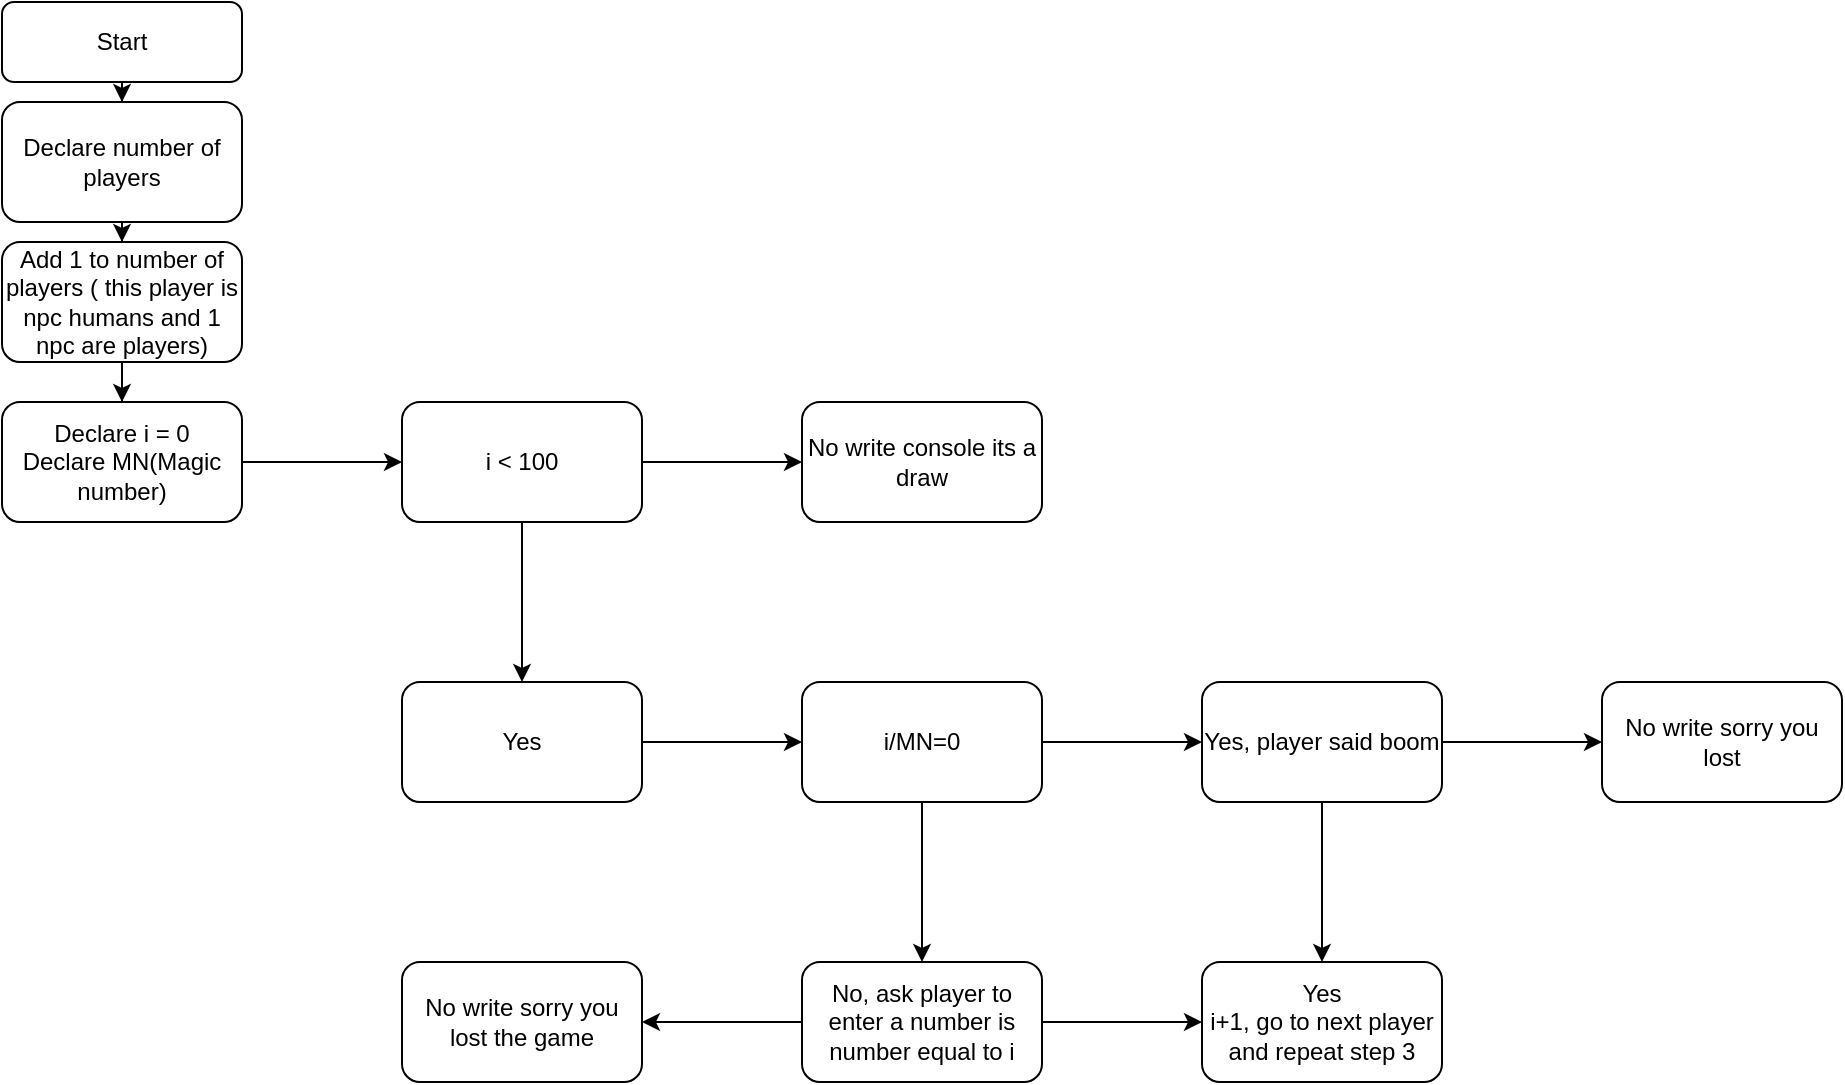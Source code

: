 <mxfile version="19.0.2" type="github">
  <diagram id="C5RBs43oDa-KdzZeNtuy" name="Page-1">
    <mxGraphModel dx="862" dy="397" grid="1" gridSize="10" guides="1" tooltips="1" connect="1" arrows="1" fold="1" page="1" pageScale="1" pageWidth="827" pageHeight="1169" math="0" shadow="0">
      <root>
        <mxCell id="WIyWlLk6GJQsqaUBKTNV-0" />
        <mxCell id="WIyWlLk6GJQsqaUBKTNV-1" parent="WIyWlLk6GJQsqaUBKTNV-0" />
        <mxCell id="StHW1D7LGM_vyT1Nr_OI-1" value="" style="edgeStyle=orthogonalEdgeStyle;rounded=0;orthogonalLoop=1;jettySize=auto;html=1;" edge="1" parent="WIyWlLk6GJQsqaUBKTNV-1" source="WIyWlLk6GJQsqaUBKTNV-3" target="StHW1D7LGM_vyT1Nr_OI-0">
          <mxGeometry relative="1" as="geometry" />
        </mxCell>
        <mxCell id="WIyWlLk6GJQsqaUBKTNV-3" value="&lt;div&gt;Start&lt;/div&gt;" style="rounded=1;whiteSpace=wrap;html=1;fontSize=12;glass=0;strokeWidth=1;shadow=0;" parent="WIyWlLk6GJQsqaUBKTNV-1" vertex="1">
          <mxGeometry x="310" y="70" width="120" height="40" as="geometry" />
        </mxCell>
        <mxCell id="StHW1D7LGM_vyT1Nr_OI-3" value="" style="edgeStyle=orthogonalEdgeStyle;rounded=0;orthogonalLoop=1;jettySize=auto;html=1;" edge="1" parent="WIyWlLk6GJQsqaUBKTNV-1" source="StHW1D7LGM_vyT1Nr_OI-0" target="StHW1D7LGM_vyT1Nr_OI-2">
          <mxGeometry relative="1" as="geometry" />
        </mxCell>
        <mxCell id="StHW1D7LGM_vyT1Nr_OI-0" value="Declare number of players" style="whiteSpace=wrap;html=1;rounded=1;glass=0;strokeWidth=1;shadow=0;" vertex="1" parent="WIyWlLk6GJQsqaUBKTNV-1">
          <mxGeometry x="310" y="120" width="120" height="60" as="geometry" />
        </mxCell>
        <mxCell id="StHW1D7LGM_vyT1Nr_OI-5" value="" style="edgeStyle=orthogonalEdgeStyle;rounded=0;orthogonalLoop=1;jettySize=auto;html=1;" edge="1" parent="WIyWlLk6GJQsqaUBKTNV-1" source="StHW1D7LGM_vyT1Nr_OI-2" target="StHW1D7LGM_vyT1Nr_OI-4">
          <mxGeometry relative="1" as="geometry" />
        </mxCell>
        <mxCell id="StHW1D7LGM_vyT1Nr_OI-2" value="Add 1 to number of players ( this player is npc humans and 1 npc are players)" style="whiteSpace=wrap;html=1;rounded=1;glass=0;strokeWidth=1;shadow=0;" vertex="1" parent="WIyWlLk6GJQsqaUBKTNV-1">
          <mxGeometry x="310" y="190" width="120" height="60" as="geometry" />
        </mxCell>
        <mxCell id="StHW1D7LGM_vyT1Nr_OI-7" value="" style="edgeStyle=orthogonalEdgeStyle;rounded=0;orthogonalLoop=1;jettySize=auto;html=1;" edge="1" parent="WIyWlLk6GJQsqaUBKTNV-1" source="StHW1D7LGM_vyT1Nr_OI-4" target="StHW1D7LGM_vyT1Nr_OI-6">
          <mxGeometry relative="1" as="geometry" />
        </mxCell>
        <mxCell id="StHW1D7LGM_vyT1Nr_OI-4" value="&lt;div&gt;Declare i = 0&lt;/div&gt;&lt;div&gt;Declare MN(Magic number)&lt;br&gt;&lt;/div&gt;" style="whiteSpace=wrap;html=1;rounded=1;glass=0;strokeWidth=1;shadow=0;" vertex="1" parent="WIyWlLk6GJQsqaUBKTNV-1">
          <mxGeometry x="310" y="270" width="120" height="60" as="geometry" />
        </mxCell>
        <mxCell id="StHW1D7LGM_vyT1Nr_OI-9" value="" style="edgeStyle=orthogonalEdgeStyle;rounded=0;orthogonalLoop=1;jettySize=auto;html=1;" edge="1" parent="WIyWlLk6GJQsqaUBKTNV-1" source="StHW1D7LGM_vyT1Nr_OI-6" target="StHW1D7LGM_vyT1Nr_OI-8">
          <mxGeometry relative="1" as="geometry" />
        </mxCell>
        <mxCell id="StHW1D7LGM_vyT1Nr_OI-11" value="" style="edgeStyle=orthogonalEdgeStyle;rounded=0;orthogonalLoop=1;jettySize=auto;html=1;" edge="1" parent="WIyWlLk6GJQsqaUBKTNV-1" source="StHW1D7LGM_vyT1Nr_OI-6" target="StHW1D7LGM_vyT1Nr_OI-10">
          <mxGeometry relative="1" as="geometry" />
        </mxCell>
        <mxCell id="StHW1D7LGM_vyT1Nr_OI-6" value="i &amp;lt; 100" style="whiteSpace=wrap;html=1;rounded=1;glass=0;strokeWidth=1;shadow=0;" vertex="1" parent="WIyWlLk6GJQsqaUBKTNV-1">
          <mxGeometry x="510" y="270" width="120" height="60" as="geometry" />
        </mxCell>
        <mxCell id="StHW1D7LGM_vyT1Nr_OI-8" value="No write console its a draw" style="whiteSpace=wrap;html=1;rounded=1;glass=0;strokeWidth=1;shadow=0;" vertex="1" parent="WIyWlLk6GJQsqaUBKTNV-1">
          <mxGeometry x="710" y="270" width="120" height="60" as="geometry" />
        </mxCell>
        <mxCell id="StHW1D7LGM_vyT1Nr_OI-13" value="" style="edgeStyle=orthogonalEdgeStyle;rounded=0;orthogonalLoop=1;jettySize=auto;html=1;" edge="1" parent="WIyWlLk6GJQsqaUBKTNV-1" source="StHW1D7LGM_vyT1Nr_OI-10" target="StHW1D7LGM_vyT1Nr_OI-12">
          <mxGeometry relative="1" as="geometry" />
        </mxCell>
        <mxCell id="StHW1D7LGM_vyT1Nr_OI-10" value="Yes" style="whiteSpace=wrap;html=1;rounded=1;glass=0;strokeWidth=1;shadow=0;" vertex="1" parent="WIyWlLk6GJQsqaUBKTNV-1">
          <mxGeometry x="510" y="410" width="120" height="60" as="geometry" />
        </mxCell>
        <mxCell id="StHW1D7LGM_vyT1Nr_OI-15" value="" style="edgeStyle=orthogonalEdgeStyle;rounded=0;orthogonalLoop=1;jettySize=auto;html=1;" edge="1" parent="WIyWlLk6GJQsqaUBKTNV-1" source="StHW1D7LGM_vyT1Nr_OI-12" target="StHW1D7LGM_vyT1Nr_OI-14">
          <mxGeometry relative="1" as="geometry" />
        </mxCell>
        <mxCell id="StHW1D7LGM_vyT1Nr_OI-21" value="" style="edgeStyle=orthogonalEdgeStyle;rounded=0;orthogonalLoop=1;jettySize=auto;html=1;" edge="1" parent="WIyWlLk6GJQsqaUBKTNV-1" source="StHW1D7LGM_vyT1Nr_OI-12" target="StHW1D7LGM_vyT1Nr_OI-20">
          <mxGeometry relative="1" as="geometry" />
        </mxCell>
        <mxCell id="StHW1D7LGM_vyT1Nr_OI-12" value="i/MN=0" style="whiteSpace=wrap;html=1;rounded=1;glass=0;strokeWidth=1;shadow=0;" vertex="1" parent="WIyWlLk6GJQsqaUBKTNV-1">
          <mxGeometry x="710" y="410" width="120" height="60" as="geometry" />
        </mxCell>
        <mxCell id="StHW1D7LGM_vyT1Nr_OI-17" value="" style="edgeStyle=orthogonalEdgeStyle;rounded=0;orthogonalLoop=1;jettySize=auto;html=1;" edge="1" parent="WIyWlLk6GJQsqaUBKTNV-1" source="StHW1D7LGM_vyT1Nr_OI-14" target="StHW1D7LGM_vyT1Nr_OI-16">
          <mxGeometry relative="1" as="geometry" />
        </mxCell>
        <mxCell id="StHW1D7LGM_vyT1Nr_OI-19" value="" style="edgeStyle=orthogonalEdgeStyle;rounded=0;orthogonalLoop=1;jettySize=auto;html=1;" edge="1" parent="WIyWlLk6GJQsqaUBKTNV-1" source="StHW1D7LGM_vyT1Nr_OI-14" target="StHW1D7LGM_vyT1Nr_OI-18">
          <mxGeometry relative="1" as="geometry" />
        </mxCell>
        <mxCell id="StHW1D7LGM_vyT1Nr_OI-14" value="Yes, player said boom" style="whiteSpace=wrap;html=1;rounded=1;glass=0;strokeWidth=1;shadow=0;" vertex="1" parent="WIyWlLk6GJQsqaUBKTNV-1">
          <mxGeometry x="910" y="410" width="120" height="60" as="geometry" />
        </mxCell>
        <mxCell id="StHW1D7LGM_vyT1Nr_OI-16" value="&lt;div&gt;Yes &lt;br&gt;&lt;/div&gt;&lt;div&gt;i+1, go to next player and repeat step 3&lt;/div&gt;" style="whiteSpace=wrap;html=1;rounded=1;glass=0;strokeWidth=1;shadow=0;" vertex="1" parent="WIyWlLk6GJQsqaUBKTNV-1">
          <mxGeometry x="910" y="550" width="120" height="60" as="geometry" />
        </mxCell>
        <mxCell id="StHW1D7LGM_vyT1Nr_OI-18" value="No write sorry you lost" style="whiteSpace=wrap;html=1;rounded=1;glass=0;strokeWidth=1;shadow=0;" vertex="1" parent="WIyWlLk6GJQsqaUBKTNV-1">
          <mxGeometry x="1110" y="410" width="120" height="60" as="geometry" />
        </mxCell>
        <mxCell id="StHW1D7LGM_vyT1Nr_OI-22" value="" style="edgeStyle=orthogonalEdgeStyle;rounded=0;orthogonalLoop=1;jettySize=auto;html=1;" edge="1" parent="WIyWlLk6GJQsqaUBKTNV-1" source="StHW1D7LGM_vyT1Nr_OI-20" target="StHW1D7LGM_vyT1Nr_OI-16">
          <mxGeometry relative="1" as="geometry" />
        </mxCell>
        <mxCell id="StHW1D7LGM_vyT1Nr_OI-24" value="" style="edgeStyle=orthogonalEdgeStyle;rounded=0;orthogonalLoop=1;jettySize=auto;html=1;" edge="1" parent="WIyWlLk6GJQsqaUBKTNV-1" source="StHW1D7LGM_vyT1Nr_OI-20" target="StHW1D7LGM_vyT1Nr_OI-23">
          <mxGeometry relative="1" as="geometry" />
        </mxCell>
        <mxCell id="StHW1D7LGM_vyT1Nr_OI-20" value="No, ask player to enter a number is number equal to i " style="whiteSpace=wrap;html=1;rounded=1;glass=0;strokeWidth=1;shadow=0;" vertex="1" parent="WIyWlLk6GJQsqaUBKTNV-1">
          <mxGeometry x="710" y="550" width="120" height="60" as="geometry" />
        </mxCell>
        <mxCell id="StHW1D7LGM_vyT1Nr_OI-23" value="No write sorry you lost the game" style="whiteSpace=wrap;html=1;rounded=1;glass=0;strokeWidth=1;shadow=0;" vertex="1" parent="WIyWlLk6GJQsqaUBKTNV-1">
          <mxGeometry x="510" y="550" width="120" height="60" as="geometry" />
        </mxCell>
      </root>
    </mxGraphModel>
  </diagram>
</mxfile>
